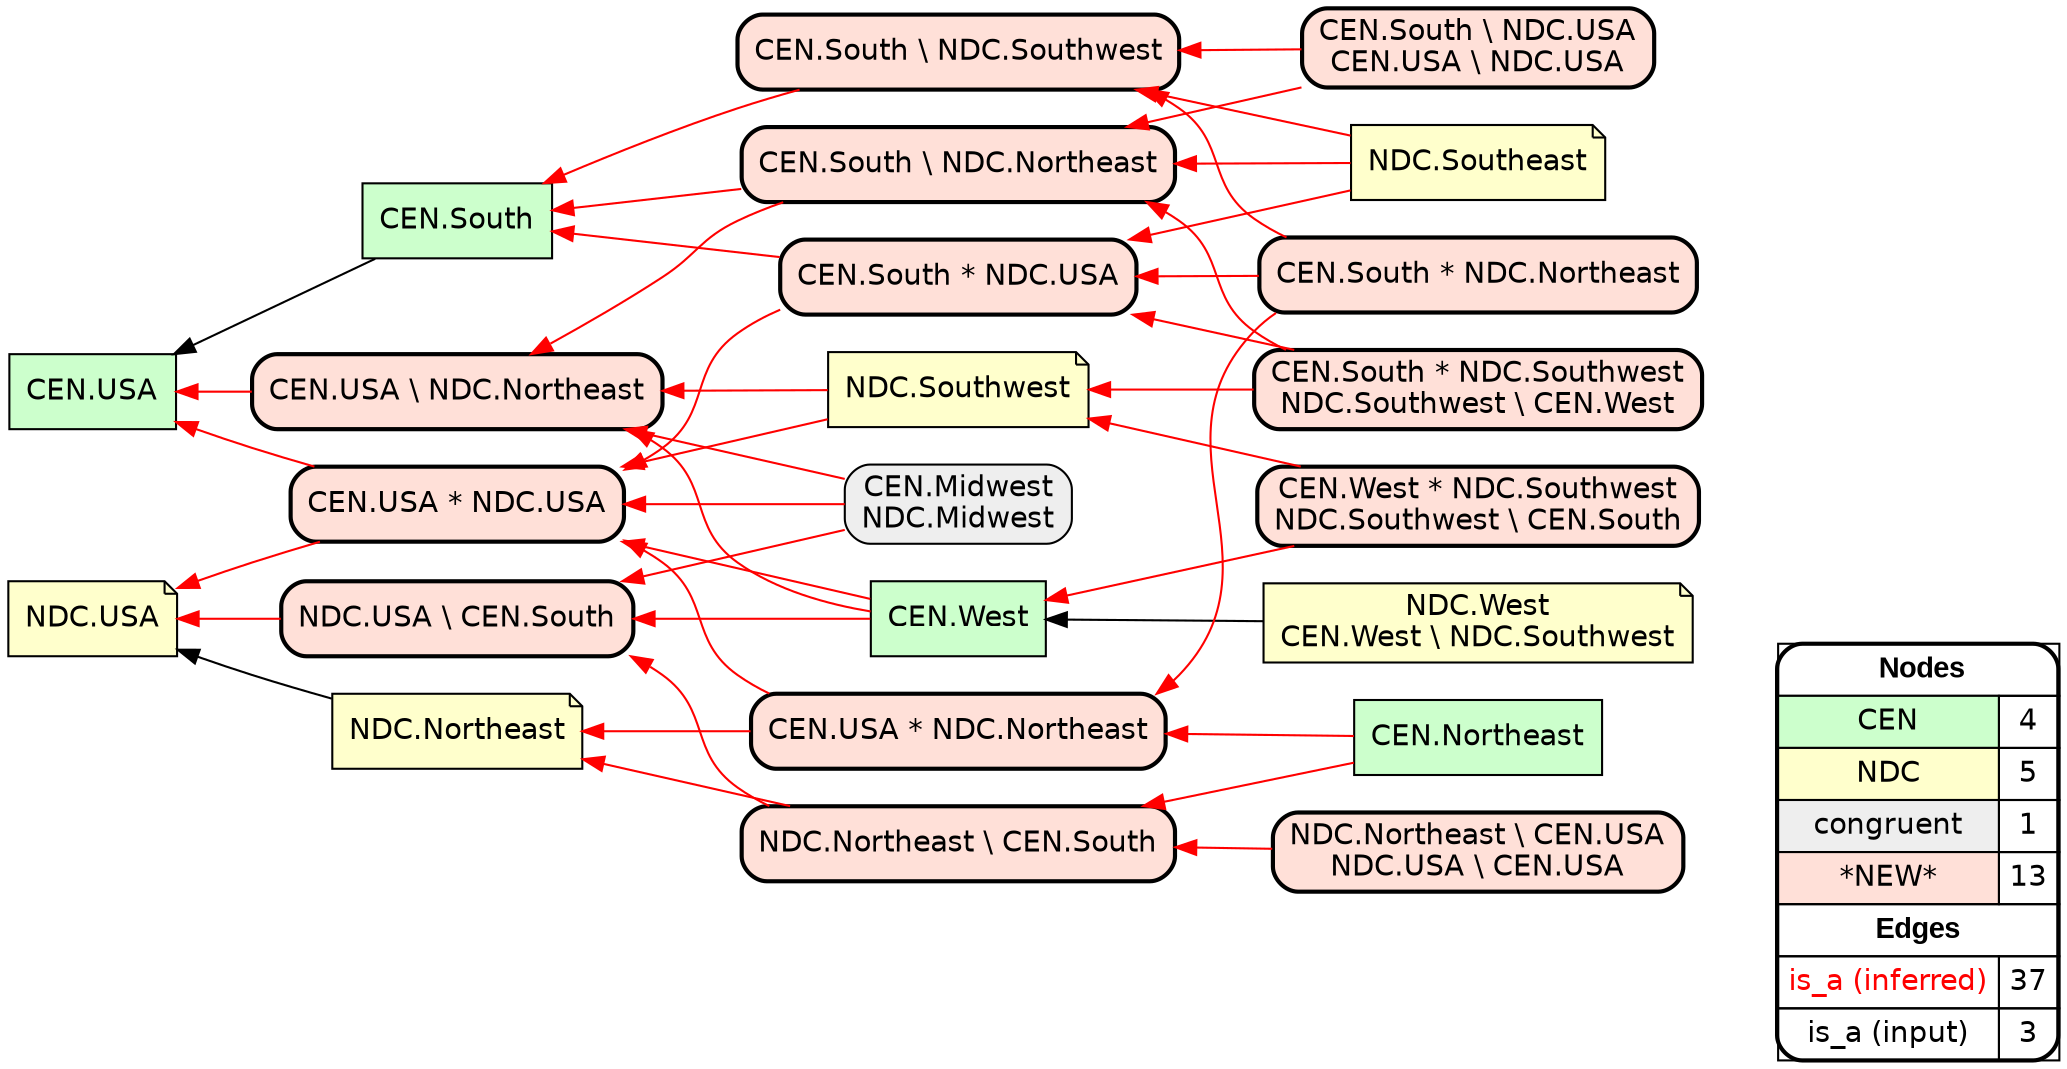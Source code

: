 digraph{
rankdir=RL
node[shape=box style=filled fillcolor="#CCFFCC" fontname="helvetica"] 
"CEN.USA"
"CEN.West"
"CEN.Northeast"
"CEN.South"
node[shape=note style=filled fillcolor="#FFFFCC" fontname="helvetica"] 
"NDC.West\nCEN.West \\ NDC.Southwest"
"NDC.Southwest"
"NDC.USA"
"NDC.Southeast"
"NDC.Northeast"
node[shape=box style="filled,rounded" fillcolor="#EEEEEE" fontname="helvetica"] 
"CEN.Midwest\nNDC.Midwest"
node[shape=box style="filled,rounded,bold" fillcolor="#FFE0D8" fontname="helvetica"] 
"CEN.South * NDC.USA"
"CEN.South \\ NDC.USA\nCEN.USA \\ NDC.USA"
"NDC.USA \\ CEN.South"
"CEN.USA * NDC.USA"
"CEN.West * NDC.Southwest\nNDC.Southwest \\ CEN.South"
"CEN.South \\ NDC.Southwest"
"CEN.South \\ NDC.Northeast"
"NDC.Northeast \\ CEN.USA\nNDC.USA \\ CEN.USA"
"CEN.USA * NDC.Northeast"
"CEN.USA \\ NDC.Northeast"
"CEN.South * NDC.Northeast"
"CEN.South * NDC.Southwest\nNDC.Southwest \\ CEN.West"
"NDC.Northeast \\ CEN.South"
edge[arrowhead=normal style=dotted color="#000000" constraint=true penwidth=1]
edge[arrowhead=normal style=solid color="#FF0000" constraint=true penwidth=1]
"CEN.South * NDC.Southwest\nNDC.Southwest \\ CEN.West" -> "CEN.South \\ NDC.Northeast"
"CEN.USA * NDC.Northeast" -> "NDC.Northeast"
"CEN.South \\ NDC.Northeast" -> "CEN.South"
"NDC.Northeast \\ CEN.USA\nNDC.USA \\ CEN.USA" -> "NDC.Northeast \\ CEN.South"
"CEN.USA * NDC.Northeast" -> "CEN.USA * NDC.USA"
"NDC.Southeast" -> "CEN.South \\ NDC.Southwest"
"CEN.South * NDC.Northeast" -> "CEN.USA * NDC.Northeast"
"CEN.USA * NDC.USA" -> "NDC.USA"
"CEN.Northeast" -> "CEN.USA * NDC.Northeast"
"CEN.Midwest\nNDC.Midwest" -> "NDC.USA \\ CEN.South"
"CEN.South * NDC.USA" -> "CEN.USA * NDC.USA"
"NDC.Southeast" -> "CEN.South \\ NDC.Northeast"
"NDC.Southwest" -> "CEN.USA \\ NDC.Northeast"
"NDC.USA \\ CEN.South" -> "NDC.USA"
"CEN.South \\ NDC.USA\nCEN.USA \\ NDC.USA" -> "CEN.South \\ NDC.Southwest"
"CEN.South * NDC.USA" -> "CEN.South"
"NDC.Southeast" -> "CEN.South * NDC.USA"
"CEN.South \\ NDC.Southwest" -> "CEN.South"
"CEN.South * NDC.Northeast" -> "CEN.South * NDC.USA"
"CEN.Midwest\nNDC.Midwest" -> "CEN.USA \\ NDC.Northeast"
"CEN.USA \\ NDC.Northeast" -> "CEN.USA"
"CEN.West" -> "CEN.USA \\ NDC.Northeast"
"CEN.South * NDC.Southwest\nNDC.Southwest \\ CEN.West" -> "NDC.Southwest"
"CEN.USA * NDC.USA" -> "CEN.USA"
"CEN.South * NDC.Southwest\nNDC.Southwest \\ CEN.West" -> "CEN.South * NDC.USA"
"CEN.South \\ NDC.Northeast" -> "CEN.USA \\ NDC.Northeast"
"CEN.South * NDC.Northeast" -> "CEN.South \\ NDC.Southwest"
"CEN.Northeast" -> "NDC.Northeast \\ CEN.South"
"CEN.West" -> "NDC.USA \\ CEN.South"
"CEN.West * NDC.Southwest\nNDC.Southwest \\ CEN.South" -> "NDC.Southwest"
"CEN.West * NDC.Southwest\nNDC.Southwest \\ CEN.South" -> "CEN.West"
"NDC.Northeast \\ CEN.South" -> "NDC.USA \\ CEN.South"
"NDC.Northeast \\ CEN.South" -> "NDC.Northeast"
"CEN.West" -> "CEN.USA * NDC.USA"
"CEN.Midwest\nNDC.Midwest" -> "CEN.USA * NDC.USA"
"NDC.Southwest" -> "CEN.USA * NDC.USA"
"CEN.South \\ NDC.USA\nCEN.USA \\ NDC.USA" -> "CEN.South \\ NDC.Northeast"
edge[arrowhead=normal style=solid color="#000000" constraint=true penwidth=1]
"CEN.South" -> "CEN.USA"
"NDC.West\nCEN.West \\ NDC.Southwest" -> "CEN.West"
"NDC.Northeast" -> "NDC.USA"
node[shape=box] 
{rank=source Legend [fillcolor= white margin=0 label=< 
 <TABLE BORDER="0" CELLBORDER="1" CELLSPACING="0" CELLPADDING="4"> 
<TR> <TD COLSPAN="2"><font face="Arial Black"> Nodes</font></TD> </TR> 
<TR> 
 <TD bgcolor="#CCFFCC" fontname="helvetica">CEN</TD> 
 <TD>4</TD> 
 </TR> 
<TR> 
 <TD bgcolor="#FFFFCC" fontname="helvetica">NDC</TD> 
 <TD>5</TD> 
 </TR> 
<TR> 
 <TD bgcolor="#EEEEEE" fontname="helvetica">congruent</TD> 
 <TD>1</TD> 
 </TR> 
<TR> 
 <TD bgcolor="#FFE0D8" fontname="helvetica">*NEW*</TD> 
 <TD>13</TD> 
 </TR> 
<TR> <TD COLSPAN="2"><font face = "Arial Black"> Edges </font></TD> </TR> 
<TR> 
 <TD><font color ="#FF0000">is_a (inferred)</font></TD><TD>37</TD>
</TR>
<TR> 
 <TD><font color ="#000000">is_a (input)</font></TD><TD>3</TD>
</TR>
</TABLE> 
 >] } 
}